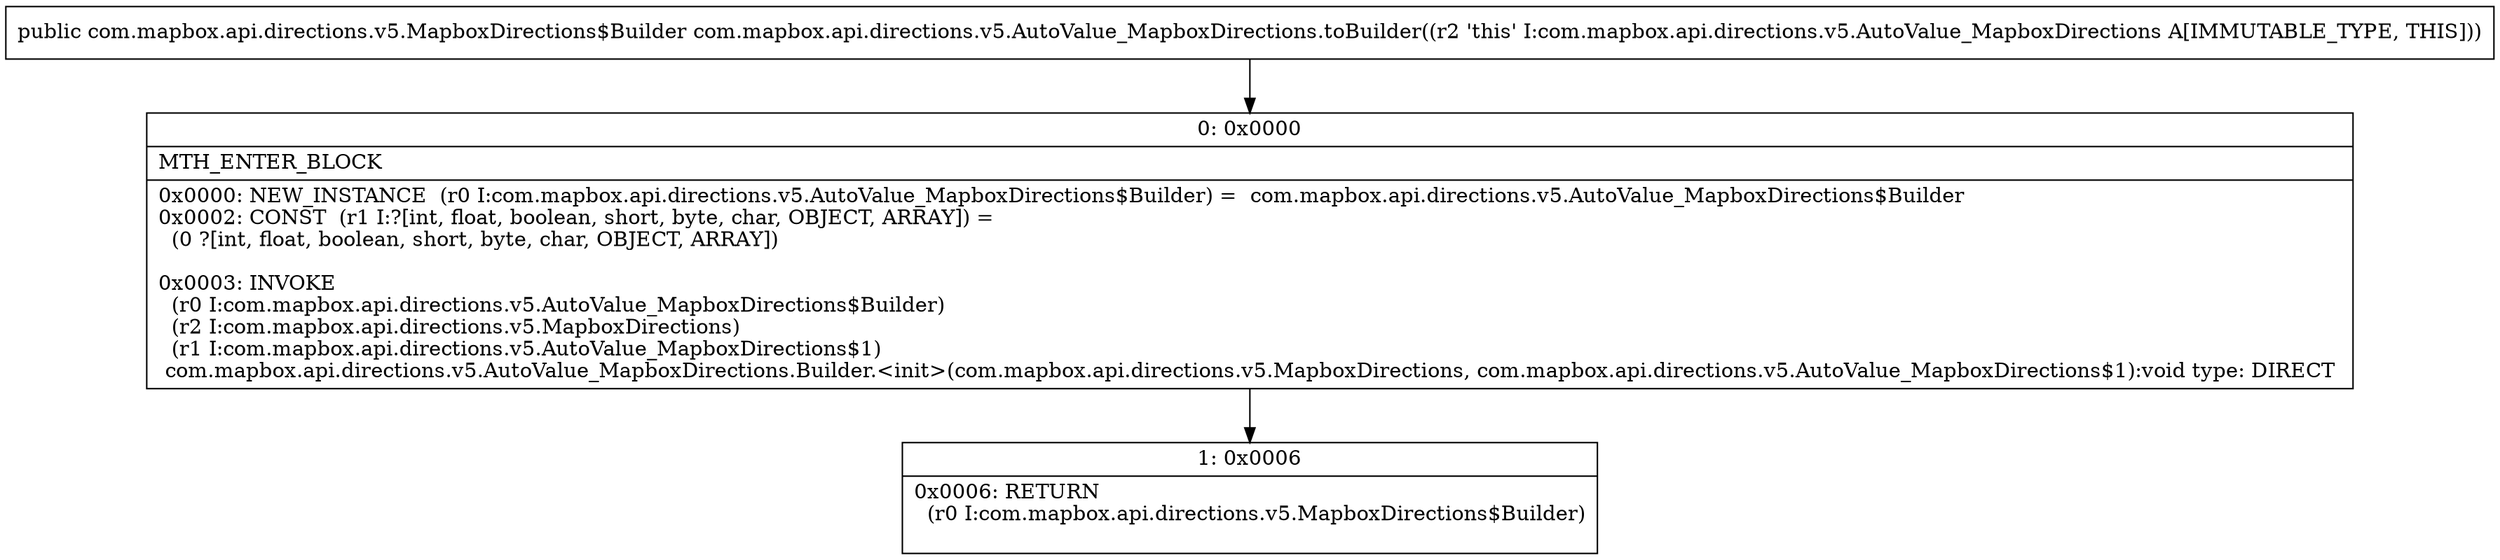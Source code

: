 digraph "CFG forcom.mapbox.api.directions.v5.AutoValue_MapboxDirections.toBuilder()Lcom\/mapbox\/api\/directions\/v5\/MapboxDirections$Builder;" {
Node_0 [shape=record,label="{0\:\ 0x0000|MTH_ENTER_BLOCK\l|0x0000: NEW_INSTANCE  (r0 I:com.mapbox.api.directions.v5.AutoValue_MapboxDirections$Builder) =  com.mapbox.api.directions.v5.AutoValue_MapboxDirections$Builder \l0x0002: CONST  (r1 I:?[int, float, boolean, short, byte, char, OBJECT, ARRAY]) = \l  (0 ?[int, float, boolean, short, byte, char, OBJECT, ARRAY])\l \l0x0003: INVOKE  \l  (r0 I:com.mapbox.api.directions.v5.AutoValue_MapboxDirections$Builder)\l  (r2 I:com.mapbox.api.directions.v5.MapboxDirections)\l  (r1 I:com.mapbox.api.directions.v5.AutoValue_MapboxDirections$1)\l com.mapbox.api.directions.v5.AutoValue_MapboxDirections.Builder.\<init\>(com.mapbox.api.directions.v5.MapboxDirections, com.mapbox.api.directions.v5.AutoValue_MapboxDirections$1):void type: DIRECT \l}"];
Node_1 [shape=record,label="{1\:\ 0x0006|0x0006: RETURN  \l  (r0 I:com.mapbox.api.directions.v5.MapboxDirections$Builder)\l \l}"];
MethodNode[shape=record,label="{public com.mapbox.api.directions.v5.MapboxDirections$Builder com.mapbox.api.directions.v5.AutoValue_MapboxDirections.toBuilder((r2 'this' I:com.mapbox.api.directions.v5.AutoValue_MapboxDirections A[IMMUTABLE_TYPE, THIS])) }"];
MethodNode -> Node_0;
Node_0 -> Node_1;
}

